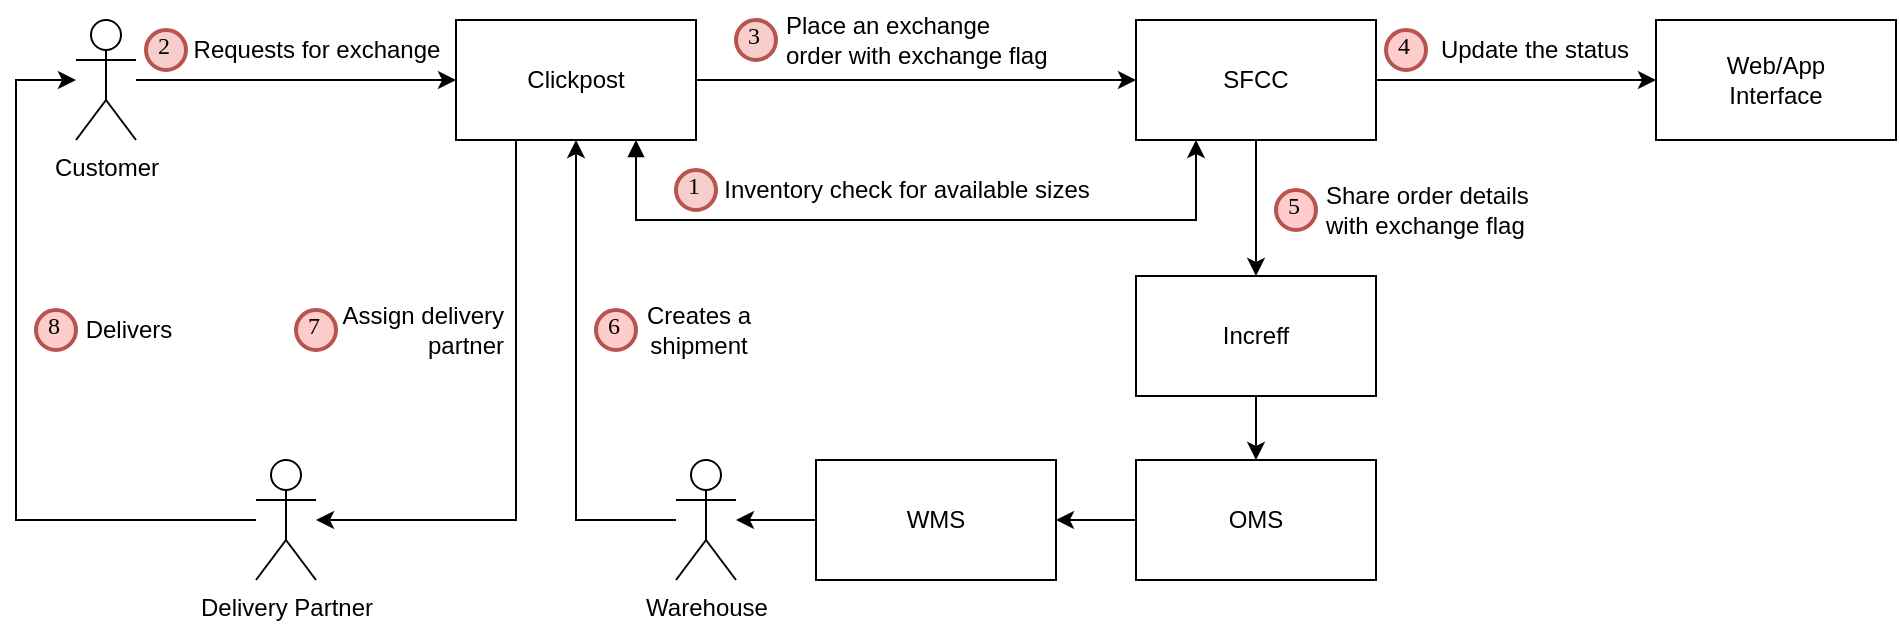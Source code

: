 <mxfile version="21.8.2" type="github">
  <diagram id="C5RBs43oDa-KdzZeNtuy" name="Page-1">
    <mxGraphModel dx="1033" dy="460" grid="1" gridSize="10" guides="1" tooltips="1" connect="1" arrows="1" fold="1" page="1" pageScale="1" pageWidth="827" pageHeight="1169" math="0" shadow="0">
      <root>
        <mxCell id="WIyWlLk6GJQsqaUBKTNV-0" />
        <mxCell id="WIyWlLk6GJQsqaUBKTNV-1" parent="WIyWlLk6GJQsqaUBKTNV-0" />
        <mxCell id="C4yKu6d96TQ9oOMbCk4U-14" style="edgeStyle=orthogonalEdgeStyle;rounded=0;orthogonalLoop=1;jettySize=auto;html=1;exitX=0.5;exitY=1;exitDx=0;exitDy=0;" parent="WIyWlLk6GJQsqaUBKTNV-1" source="C4yKu6d96TQ9oOMbCk4U-0" target="C4yKu6d96TQ9oOMbCk4U-2" edge="1">
          <mxGeometry relative="1" as="geometry" />
        </mxCell>
        <mxCell id="C4yKu6d96TQ9oOMbCk4U-38" style="edgeStyle=orthogonalEdgeStyle;rounded=0;orthogonalLoop=1;jettySize=auto;html=1;exitX=1;exitY=0.5;exitDx=0;exitDy=0;entryX=0;entryY=0.5;entryDx=0;entryDy=0;" parent="WIyWlLk6GJQsqaUBKTNV-1" source="C4yKu6d96TQ9oOMbCk4U-0" target="C4yKu6d96TQ9oOMbCk4U-37" edge="1">
          <mxGeometry relative="1" as="geometry" />
        </mxCell>
        <mxCell id="C4yKu6d96TQ9oOMbCk4U-0" value="SFCC" style="rounded=0;whiteSpace=wrap;html=1;" parent="WIyWlLk6GJQsqaUBKTNV-1" vertex="1">
          <mxGeometry x="580" y="100" width="120" height="60" as="geometry" />
        </mxCell>
        <mxCell id="C4yKu6d96TQ9oOMbCk4U-33" style="edgeStyle=orthogonalEdgeStyle;rounded=0;orthogonalLoop=1;jettySize=auto;html=1;exitX=0.5;exitY=1;exitDx=0;exitDy=0;entryX=0.5;entryY=0;entryDx=0;entryDy=0;" parent="WIyWlLk6GJQsqaUBKTNV-1" source="C4yKu6d96TQ9oOMbCk4U-2" target="C4yKu6d96TQ9oOMbCk4U-17" edge="1">
          <mxGeometry relative="1" as="geometry" />
        </mxCell>
        <mxCell id="C4yKu6d96TQ9oOMbCk4U-2" value="Increff" style="rounded=0;whiteSpace=wrap;html=1;" parent="WIyWlLk6GJQsqaUBKTNV-1" vertex="1">
          <mxGeometry x="580" y="228" width="120" height="60" as="geometry" />
        </mxCell>
        <mxCell id="C4yKu6d96TQ9oOMbCk4U-12" style="edgeStyle=orthogonalEdgeStyle;rounded=0;orthogonalLoop=1;jettySize=auto;html=1;entryX=0;entryY=0.5;entryDx=0;entryDy=0;" parent="WIyWlLk6GJQsqaUBKTNV-1" source="C4yKu6d96TQ9oOMbCk4U-3" target="C4yKu6d96TQ9oOMbCk4U-0" edge="1">
          <mxGeometry relative="1" as="geometry" />
        </mxCell>
        <mxCell id="C4yKu6d96TQ9oOMbCk4U-27" style="edgeStyle=orthogonalEdgeStyle;rounded=0;orthogonalLoop=1;jettySize=auto;html=1;exitX=0.25;exitY=1;exitDx=0;exitDy=0;" parent="WIyWlLk6GJQsqaUBKTNV-1" source="C4yKu6d96TQ9oOMbCk4U-3" target="C4yKu6d96TQ9oOMbCk4U-26" edge="1">
          <mxGeometry relative="1" as="geometry">
            <mxPoint x="190" y="350" as="targetPoint" />
            <Array as="points">
              <mxPoint x="270" y="350" />
            </Array>
          </mxGeometry>
        </mxCell>
        <mxCell id="C4yKu6d96TQ9oOMbCk4U-35" style="edgeStyle=orthogonalEdgeStyle;rounded=0;orthogonalLoop=1;jettySize=auto;html=1;exitX=0.75;exitY=1;exitDx=0;exitDy=0;entryX=0.25;entryY=1;entryDx=0;entryDy=0;startArrow=block;startFill=1;" parent="WIyWlLk6GJQsqaUBKTNV-1" source="C4yKu6d96TQ9oOMbCk4U-3" target="C4yKu6d96TQ9oOMbCk4U-0" edge="1">
          <mxGeometry relative="1" as="geometry">
            <Array as="points">
              <mxPoint x="330" y="200" />
              <mxPoint x="610" y="200" />
            </Array>
          </mxGeometry>
        </mxCell>
        <mxCell id="C4yKu6d96TQ9oOMbCk4U-3" value="Clickpost" style="rounded=0;whiteSpace=wrap;html=1;" parent="WIyWlLk6GJQsqaUBKTNV-1" vertex="1">
          <mxGeometry x="240" y="100" width="120" height="60" as="geometry" />
        </mxCell>
        <mxCell id="C4yKu6d96TQ9oOMbCk4U-10" style="edgeStyle=orthogonalEdgeStyle;rounded=0;orthogonalLoop=1;jettySize=auto;html=1;entryX=0;entryY=0.5;entryDx=0;entryDy=0;" parent="WIyWlLk6GJQsqaUBKTNV-1" source="C4yKu6d96TQ9oOMbCk4U-6" target="C4yKu6d96TQ9oOMbCk4U-3" edge="1">
          <mxGeometry relative="1" as="geometry" />
        </mxCell>
        <mxCell id="C4yKu6d96TQ9oOMbCk4U-6" value="Customer" style="shape=umlActor;verticalLabelPosition=bottom;verticalAlign=top;html=1;outlineConnect=0;" parent="WIyWlLk6GJQsqaUBKTNV-1" vertex="1">
          <mxGeometry x="50" y="100" width="30" height="60" as="geometry" />
        </mxCell>
        <mxCell id="C4yKu6d96TQ9oOMbCk4U-11" value="Requests for exchange" style="text;html=1;align=center;verticalAlign=middle;resizable=0;points=[];autosize=1;strokeColor=none;fillColor=none;" parent="WIyWlLk6GJQsqaUBKTNV-1" vertex="1">
          <mxGeometry x="95" y="100" width="150" height="30" as="geometry" />
        </mxCell>
        <mxCell id="C4yKu6d96TQ9oOMbCk4U-13" value="Place an exchange&lt;br&gt;order with exchange flag" style="text;html=1;align=left;verticalAlign=middle;resizable=0;points=[];autosize=1;strokeColor=none;fillColor=none;" parent="WIyWlLk6GJQsqaUBKTNV-1" vertex="1">
          <mxGeometry x="403" y="90" width="150" height="40" as="geometry" />
        </mxCell>
        <mxCell id="C4yKu6d96TQ9oOMbCk4U-15" value="Share order details&lt;br&gt;with exchange flag" style="text;html=1;align=left;verticalAlign=middle;resizable=0;points=[];autosize=1;strokeColor=none;fillColor=none;" parent="WIyWlLk6GJQsqaUBKTNV-1" vertex="1">
          <mxGeometry x="673" y="175" width="120" height="40" as="geometry" />
        </mxCell>
        <mxCell id="C4yKu6d96TQ9oOMbCk4U-22" style="edgeStyle=orthogonalEdgeStyle;rounded=0;orthogonalLoop=1;jettySize=auto;html=1;exitX=0;exitY=0.5;exitDx=0;exitDy=0;" parent="WIyWlLk6GJQsqaUBKTNV-1" source="C4yKu6d96TQ9oOMbCk4U-16" target="C4yKu6d96TQ9oOMbCk4U-21" edge="1">
          <mxGeometry relative="1" as="geometry" />
        </mxCell>
        <mxCell id="C4yKu6d96TQ9oOMbCk4U-16" value="WMS" style="rounded=0;whiteSpace=wrap;html=1;" parent="WIyWlLk6GJQsqaUBKTNV-1" vertex="1">
          <mxGeometry x="420" y="320" width="120" height="60" as="geometry" />
        </mxCell>
        <mxCell id="C4yKu6d96TQ9oOMbCk4U-32" style="edgeStyle=orthogonalEdgeStyle;rounded=0;orthogonalLoop=1;jettySize=auto;html=1;exitX=0;exitY=0.5;exitDx=0;exitDy=0;entryX=1;entryY=0.5;entryDx=0;entryDy=0;" parent="WIyWlLk6GJQsqaUBKTNV-1" source="C4yKu6d96TQ9oOMbCk4U-17" target="C4yKu6d96TQ9oOMbCk4U-16" edge="1">
          <mxGeometry relative="1" as="geometry" />
        </mxCell>
        <mxCell id="C4yKu6d96TQ9oOMbCk4U-17" value="OMS" style="rounded=0;whiteSpace=wrap;html=1;" parent="WIyWlLk6GJQsqaUBKTNV-1" vertex="1">
          <mxGeometry x="580" y="320" width="120" height="60" as="geometry" />
        </mxCell>
        <mxCell id="C4yKu6d96TQ9oOMbCk4U-34" style="edgeStyle=orthogonalEdgeStyle;rounded=0;orthogonalLoop=1;jettySize=auto;html=1;entryX=0.5;entryY=1;entryDx=0;entryDy=0;" parent="WIyWlLk6GJQsqaUBKTNV-1" source="C4yKu6d96TQ9oOMbCk4U-21" target="C4yKu6d96TQ9oOMbCk4U-3" edge="1">
          <mxGeometry relative="1" as="geometry">
            <Array as="points">
              <mxPoint x="300" y="350" />
            </Array>
          </mxGeometry>
        </mxCell>
        <mxCell id="C4yKu6d96TQ9oOMbCk4U-21" value="Warehouse" style="shape=umlActor;verticalLabelPosition=bottom;verticalAlign=top;html=1;outlineConnect=0;" parent="WIyWlLk6GJQsqaUBKTNV-1" vertex="1">
          <mxGeometry x="350" y="320" width="30" height="60" as="geometry" />
        </mxCell>
        <mxCell id="C4yKu6d96TQ9oOMbCk4U-25" value="Creates a&lt;br&gt;shipment" style="text;html=1;align=center;verticalAlign=middle;resizable=0;points=[];autosize=1;strokeColor=none;fillColor=none;" parent="WIyWlLk6GJQsqaUBKTNV-1" vertex="1">
          <mxGeometry x="321" y="235" width="80" height="40" as="geometry" />
        </mxCell>
        <mxCell id="C4yKu6d96TQ9oOMbCk4U-29" style="edgeStyle=orthogonalEdgeStyle;rounded=0;orthogonalLoop=1;jettySize=auto;html=1;" parent="WIyWlLk6GJQsqaUBKTNV-1" source="C4yKu6d96TQ9oOMbCk4U-26" edge="1">
          <mxGeometry relative="1" as="geometry">
            <mxPoint x="110" y="350" as="sourcePoint" />
            <mxPoint x="50" y="130" as="targetPoint" />
            <Array as="points">
              <mxPoint x="20" y="350" />
              <mxPoint x="20" y="130" />
            </Array>
          </mxGeometry>
        </mxCell>
        <mxCell id="C4yKu6d96TQ9oOMbCk4U-26" value="Delivery Partner" style="shape=umlActor;verticalLabelPosition=bottom;verticalAlign=top;html=1;outlineConnect=0;" parent="WIyWlLk6GJQsqaUBKTNV-1" vertex="1">
          <mxGeometry x="140" y="320" width="30" height="60" as="geometry" />
        </mxCell>
        <mxCell id="C4yKu6d96TQ9oOMbCk4U-28" value="Assign delivery&lt;br&gt;partner" style="text;html=1;align=right;verticalAlign=middle;resizable=0;points=[];autosize=1;strokeColor=none;fillColor=none;" parent="WIyWlLk6GJQsqaUBKTNV-1" vertex="1">
          <mxGeometry x="165" y="235" width="100" height="40" as="geometry" />
        </mxCell>
        <mxCell id="C4yKu6d96TQ9oOMbCk4U-30" value="Delivers" style="text;html=1;align=center;verticalAlign=middle;resizable=0;points=[];autosize=1;strokeColor=none;fillColor=none;" parent="WIyWlLk6GJQsqaUBKTNV-1" vertex="1">
          <mxGeometry x="41" y="240" width="70" height="30" as="geometry" />
        </mxCell>
        <mxCell id="C4yKu6d96TQ9oOMbCk4U-36" value="Inventory check for available sizes" style="text;html=1;align=center;verticalAlign=middle;resizable=0;points=[];autosize=1;strokeColor=none;fillColor=none;" parent="WIyWlLk6GJQsqaUBKTNV-1" vertex="1">
          <mxGeometry x="360" y="170" width="210" height="30" as="geometry" />
        </mxCell>
        <mxCell id="C4yKu6d96TQ9oOMbCk4U-37" value="Web/App&lt;br&gt;Interface" style="rounded=0;whiteSpace=wrap;html=1;" parent="WIyWlLk6GJQsqaUBKTNV-1" vertex="1">
          <mxGeometry x="840" y="100" width="120" height="60" as="geometry" />
        </mxCell>
        <mxCell id="C4yKu6d96TQ9oOMbCk4U-39" value="Update the status" style="text;html=1;align=center;verticalAlign=middle;resizable=0;points=[];autosize=1;strokeColor=none;fillColor=none;" parent="WIyWlLk6GJQsqaUBKTNV-1" vertex="1">
          <mxGeometry x="719" y="100" width="120" height="30" as="geometry" />
        </mxCell>
        <mxCell id="C4yKu6d96TQ9oOMbCk4U-43" value="1" style="ellipse;whiteSpace=wrap;html=1;aspect=fixed;strokeWidth=2;fontFamily=Tahoma;spacingBottom=4;spacingRight=2;strokeColor=#b85450;fillColor=#f8cecc;" parent="WIyWlLk6GJQsqaUBKTNV-1" vertex="1">
          <mxGeometry x="350" y="175" width="20" height="20" as="geometry" />
        </mxCell>
        <mxCell id="C4yKu6d96TQ9oOMbCk4U-45" value="2" style="ellipse;whiteSpace=wrap;html=1;aspect=fixed;strokeWidth=2;fontFamily=Tahoma;spacingBottom=4;spacingRight=2;strokeColor=#b85450;fillColor=#f8cecc;" parent="WIyWlLk6GJQsqaUBKTNV-1" vertex="1">
          <mxGeometry x="85" y="105" width="20" height="20" as="geometry" />
        </mxCell>
        <mxCell id="C4yKu6d96TQ9oOMbCk4U-46" value="3" style="ellipse;whiteSpace=wrap;html=1;aspect=fixed;strokeWidth=2;fontFamily=Tahoma;spacingBottom=4;spacingRight=2;strokeColor=#b85450;fillColor=#f8cecc;" parent="WIyWlLk6GJQsqaUBKTNV-1" vertex="1">
          <mxGeometry x="380" y="100" width="20" height="20" as="geometry" />
        </mxCell>
        <mxCell id="C4yKu6d96TQ9oOMbCk4U-48" value="4" style="ellipse;whiteSpace=wrap;html=1;aspect=fixed;strokeWidth=2;fontFamily=Tahoma;spacingBottom=4;spacingRight=2;strokeColor=#B85450;fillColor=#ffcccc;" parent="WIyWlLk6GJQsqaUBKTNV-1" vertex="1">
          <mxGeometry x="705" y="105" width="20" height="20" as="geometry" />
        </mxCell>
        <mxCell id="C4yKu6d96TQ9oOMbCk4U-49" value="5" style="ellipse;whiteSpace=wrap;html=1;aspect=fixed;strokeWidth=2;fontFamily=Tahoma;spacingBottom=4;spacingRight=2;strokeColor=#B85450;fillColor=#ffcccc;" parent="WIyWlLk6GJQsqaUBKTNV-1" vertex="1">
          <mxGeometry x="650" y="185" width="20" height="20" as="geometry" />
        </mxCell>
        <mxCell id="C4yKu6d96TQ9oOMbCk4U-50" value="6" style="ellipse;whiteSpace=wrap;html=1;aspect=fixed;strokeWidth=2;fontFamily=Tahoma;spacingBottom=4;spacingRight=2;strokeColor=#B85450;fillColor=#ffcccc;" parent="WIyWlLk6GJQsqaUBKTNV-1" vertex="1">
          <mxGeometry x="310" y="245" width="20" height="20" as="geometry" />
        </mxCell>
        <mxCell id="C4yKu6d96TQ9oOMbCk4U-51" value="7" style="ellipse;whiteSpace=wrap;html=1;aspect=fixed;strokeWidth=2;fontFamily=Tahoma;spacingBottom=4;spacingRight=2;strokeColor=#B85450;fillColor=#ffcccc;" parent="WIyWlLk6GJQsqaUBKTNV-1" vertex="1">
          <mxGeometry x="160" y="245" width="20" height="20" as="geometry" />
        </mxCell>
        <mxCell id="C4yKu6d96TQ9oOMbCk4U-53" value="8" style="ellipse;whiteSpace=wrap;html=1;aspect=fixed;strokeWidth=2;fontFamily=Tahoma;spacingBottom=4;spacingRight=2;strokeColor=#B85450;fillColor=#ffcccc;" parent="WIyWlLk6GJQsqaUBKTNV-1" vertex="1">
          <mxGeometry x="30" y="245" width="20" height="20" as="geometry" />
        </mxCell>
      </root>
    </mxGraphModel>
  </diagram>
</mxfile>
